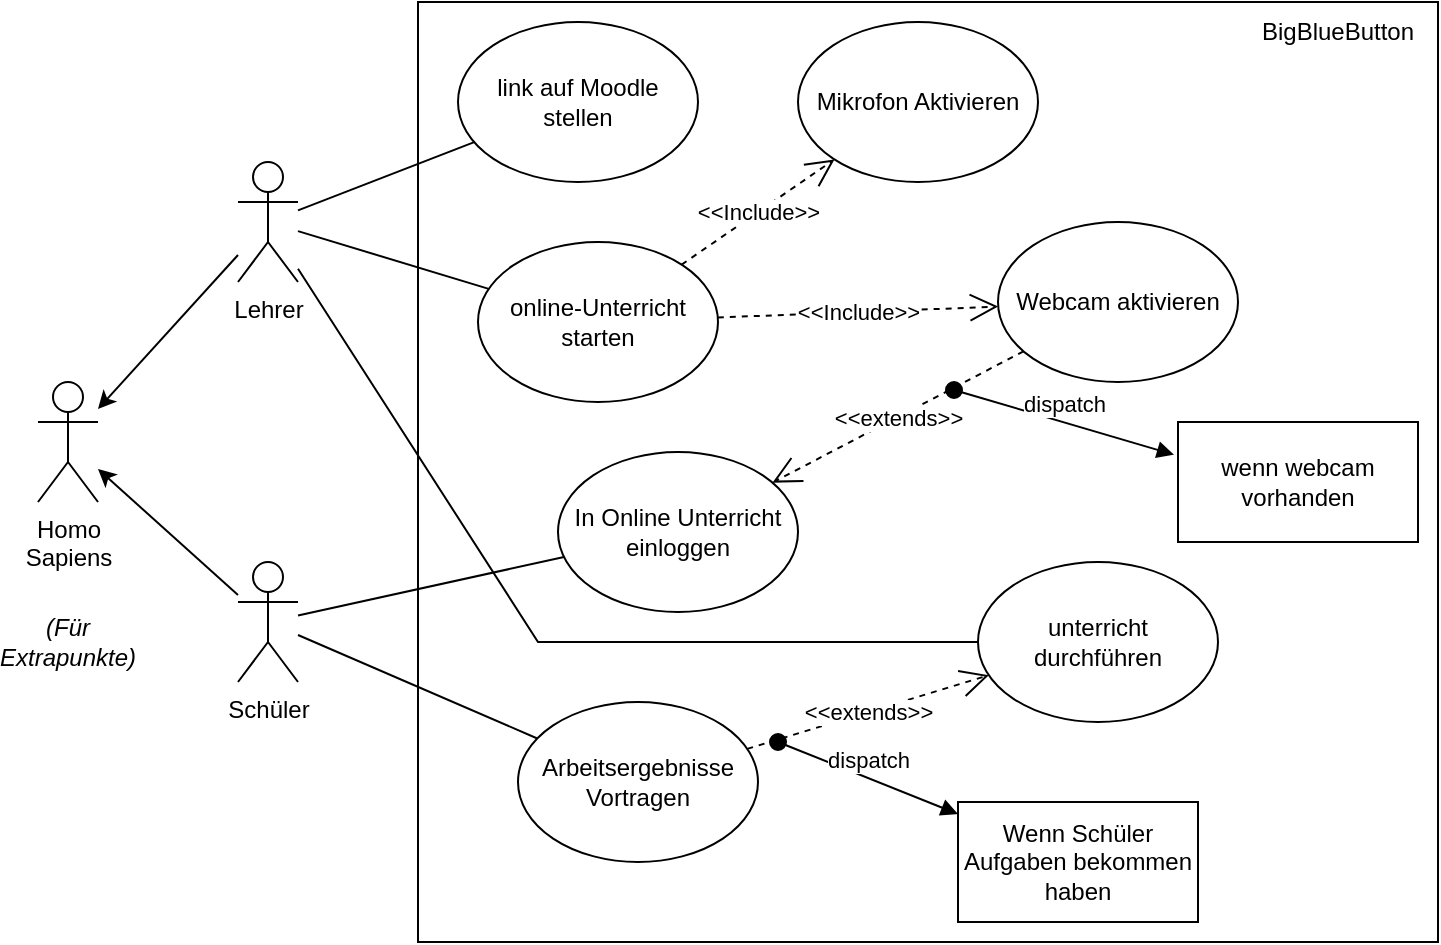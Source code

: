 <mxfile version="22.1.18" type="device">
  <diagram id="gkjEUp6WCxHkKjdCkwor" name="Seite-1">
    <mxGraphModel dx="1436" dy="606" grid="1" gridSize="10" guides="1" tooltips="1" connect="1" arrows="1" fold="1" page="0" pageScale="1" pageWidth="827" pageHeight="1169" background="none" math="0" shadow="0">
      <root>
        <mxCell id="0" />
        <mxCell id="1" parent="0" />
        <mxCell id="AxnjDYlnfrmsoMh61kGt-1" value="" style="rounded=0;whiteSpace=wrap;html=1;fillOpacity=0;editable=0;movable=1;resizable=1;rotatable=1;deletable=1;locked=0;connectable=0;" parent="1" vertex="1">
          <mxGeometry x="170" y="70" width="510" height="470" as="geometry" />
        </mxCell>
        <mxCell id="AxnjDYlnfrmsoMh61kGt-23" value="Lehrer" style="shape=umlActor;verticalLabelPosition=bottom;verticalAlign=top;html=1;outlineConnect=0;rounded=0;" parent="1" vertex="1">
          <mxGeometry x="80" y="150" width="30" height="60" as="geometry" />
        </mxCell>
        <mxCell id="AxnjDYlnfrmsoMh61kGt-24" value="Schüler" style="shape=umlActor;verticalLabelPosition=bottom;verticalAlign=top;html=1;outlineConnect=0;rounded=0;" parent="1" vertex="1">
          <mxGeometry x="80" y="350" width="30" height="60" as="geometry" />
        </mxCell>
        <mxCell id="AxnjDYlnfrmsoMh61kGt-25" value="Mikrofon Aktivieren" style="ellipse;whiteSpace=wrap;html=1;rounded=0;" parent="1" vertex="1">
          <mxGeometry x="360" y="80" width="120" height="80" as="geometry" />
        </mxCell>
        <mxCell id="AxnjDYlnfrmsoMh61kGt-27" value="Webcam aktivieren" style="ellipse;whiteSpace=wrap;html=1;rounded=0;" parent="1" vertex="1">
          <mxGeometry x="460" y="180" width="120" height="80" as="geometry" />
        </mxCell>
        <mxCell id="AxnjDYlnfrmsoMh61kGt-28" value="online-Unterricht starten" style="ellipse;whiteSpace=wrap;html=1;rounded=0;" parent="1" vertex="1">
          <mxGeometry x="200" y="190" width="120" height="80" as="geometry" />
        </mxCell>
        <mxCell id="AxnjDYlnfrmsoMh61kGt-29" value="In Online Unterricht einloggen" style="ellipse;whiteSpace=wrap;html=1;rounded=0;" parent="1" vertex="1">
          <mxGeometry x="240" y="295" width="120" height="80" as="geometry" />
        </mxCell>
        <mxCell id="AxnjDYlnfrmsoMh61kGt-30" value="" style="endArrow=none;html=1;rounded=0;" parent="1" source="AxnjDYlnfrmsoMh61kGt-24" target="AxnjDYlnfrmsoMh61kGt-29" edge="1">
          <mxGeometry width="50" height="50" relative="1" as="geometry">
            <mxPoint x="60" y="510" as="sourcePoint" />
            <mxPoint x="110" y="460" as="targetPoint" />
          </mxGeometry>
        </mxCell>
        <mxCell id="AxnjDYlnfrmsoMh61kGt-35" value="&amp;lt;&amp;lt;Include&amp;gt;&amp;gt;" style="endArrow=open;endSize=12;dashed=1;html=1;rounded=0;" parent="1" source="AxnjDYlnfrmsoMh61kGt-28" target="AxnjDYlnfrmsoMh61kGt-27" edge="1">
          <mxGeometry width="160" relative="1" as="geometry">
            <mxPoint x="460" y="130" as="sourcePoint" />
            <mxPoint x="610" y="110" as="targetPoint" />
          </mxGeometry>
        </mxCell>
        <mxCell id="AxnjDYlnfrmsoMh61kGt-36" value="link auf Moodle stellen" style="ellipse;whiteSpace=wrap;html=1;rounded=0;" parent="1" vertex="1">
          <mxGeometry x="190" y="80" width="120" height="80" as="geometry" />
        </mxCell>
        <mxCell id="AxnjDYlnfrmsoMh61kGt-37" value="" style="endArrow=none;html=1;rounded=0;" parent="1" source="AxnjDYlnfrmsoMh61kGt-23" target="AxnjDYlnfrmsoMh61kGt-36" edge="1">
          <mxGeometry width="50" height="50" relative="1" as="geometry">
            <mxPoint x="-50" y="350" as="sourcePoint" />
            <mxPoint y="300" as="targetPoint" />
            <Array as="points" />
          </mxGeometry>
        </mxCell>
        <mxCell id="AxnjDYlnfrmsoMh61kGt-38" value="" style="endArrow=none;html=1;rounded=0;" parent="1" source="AxnjDYlnfrmsoMh61kGt-23" target="AxnjDYlnfrmsoMh61kGt-28" edge="1">
          <mxGeometry width="50" height="50" relative="1" as="geometry">
            <mxPoint x="20" y="250" as="sourcePoint" />
            <mxPoint x="30" y="270" as="targetPoint" />
          </mxGeometry>
        </mxCell>
        <mxCell id="AxnjDYlnfrmsoMh61kGt-39" value="&amp;lt;&amp;lt;Include&amp;gt;&amp;gt;" style="endArrow=open;endSize=12;dashed=1;html=1;rounded=0;" parent="1" source="AxnjDYlnfrmsoMh61kGt-28" target="AxnjDYlnfrmsoMh61kGt-25" edge="1">
          <mxGeometry x="-0.0" width="160" relative="1" as="geometry">
            <mxPoint x="559" y="209" as="sourcePoint" />
            <mxPoint x="388" y="150" as="targetPoint" />
            <mxPoint as="offset" />
          </mxGeometry>
        </mxCell>
        <mxCell id="AxnjDYlnfrmsoMh61kGt-41" value="&amp;lt;&amp;lt;extends&amp;gt;&amp;gt;" style="endArrow=open;endSize=12;dashed=1;html=1;rounded=0;" parent="1" source="AxnjDYlnfrmsoMh61kGt-27" target="AxnjDYlnfrmsoMh61kGt-29" edge="1">
          <mxGeometry x="-0.0" width="160" relative="1" as="geometry">
            <mxPoint x="392" y="271" as="sourcePoint" />
            <mxPoint x="557" y="209" as="targetPoint" />
            <mxPoint as="offset" />
          </mxGeometry>
        </mxCell>
        <mxCell id="AxnjDYlnfrmsoMh61kGt-42" value="dispatch" style="html=1;verticalAlign=bottom;startArrow=oval;startFill=1;endArrow=block;startSize=8;curved=0;rounded=0;" parent="1" edge="1">
          <mxGeometry width="60" relative="1" as="geometry">
            <mxPoint x="438" y="264" as="sourcePoint" />
            <mxPoint x="548" y="296.353" as="targetPoint" />
          </mxGeometry>
        </mxCell>
        <mxCell id="AxnjDYlnfrmsoMh61kGt-43" value="wenn webcam vorhanden" style="rounded=0;whiteSpace=wrap;html=1;" parent="1" vertex="1">
          <mxGeometry x="550" y="280" width="120" height="60" as="geometry" />
        </mxCell>
        <mxCell id="AxnjDYlnfrmsoMh61kGt-44" value="unterricht &lt;br&gt;durchführen" style="ellipse;whiteSpace=wrap;html=1;rounded=0;" parent="1" vertex="1">
          <mxGeometry x="450" y="350" width="120" height="80" as="geometry" />
        </mxCell>
        <mxCell id="AxnjDYlnfrmsoMh61kGt-45" value="" style="endArrow=none;html=1;rounded=0;" parent="1" source="AxnjDYlnfrmsoMh61kGt-23" target="AxnjDYlnfrmsoMh61kGt-44" edge="1">
          <mxGeometry width="50" height="50" relative="1" as="geometry">
            <mxPoint x="-40" y="320" as="sourcePoint" />
            <mxPoint x="10" y="270" as="targetPoint" />
            <Array as="points">
              <mxPoint x="230" y="390" />
            </Array>
          </mxGeometry>
        </mxCell>
        <mxCell id="AxnjDYlnfrmsoMh61kGt-46" value="Homo&lt;br&gt;Sapiens" style="shape=umlActor;verticalLabelPosition=bottom;verticalAlign=top;html=1;outlineConnect=0;rounded=0;" parent="1" vertex="1">
          <mxGeometry x="-20" y="260" width="30" height="60" as="geometry" />
        </mxCell>
        <mxCell id="AxnjDYlnfrmsoMh61kGt-47" value="" style="endArrow=classic;html=1;rounded=0;" parent="1" source="AxnjDYlnfrmsoMh61kGt-24" target="AxnjDYlnfrmsoMh61kGt-46" edge="1">
          <mxGeometry width="50" height="50" relative="1" as="geometry">
            <mxPoint x="30" y="370" as="sourcePoint" />
            <mxPoint x="80" y="320" as="targetPoint" />
          </mxGeometry>
        </mxCell>
        <mxCell id="AxnjDYlnfrmsoMh61kGt-48" value="" style="endArrow=classic;html=1;rounded=0;" parent="1" source="AxnjDYlnfrmsoMh61kGt-23" target="AxnjDYlnfrmsoMh61kGt-46" edge="1">
          <mxGeometry width="50" height="50" relative="1" as="geometry">
            <mxPoint x="40" y="330" as="sourcePoint" />
            <mxPoint x="90" y="280" as="targetPoint" />
          </mxGeometry>
        </mxCell>
        <mxCell id="AxnjDYlnfrmsoMh61kGt-52" value="Arbeitsergebnisse Vortragen" style="ellipse;whiteSpace=wrap;html=1;rounded=0;" parent="1" vertex="1">
          <mxGeometry x="220" y="420" width="120" height="80" as="geometry" />
        </mxCell>
        <mxCell id="AxnjDYlnfrmsoMh61kGt-54" value="Wenn Schüler Aufgaben bekommen haben" style="rounded=0;whiteSpace=wrap;html=1;" parent="1" vertex="1">
          <mxGeometry x="440" y="470" width="120" height="60" as="geometry" />
        </mxCell>
        <mxCell id="AxnjDYlnfrmsoMh61kGt-56" value="&amp;lt;&amp;lt;extends&amp;gt;&amp;gt;" style="endArrow=open;endSize=12;dashed=1;html=1;rounded=0;" parent="1" source="AxnjDYlnfrmsoMh61kGt-52" target="AxnjDYlnfrmsoMh61kGt-44" edge="1">
          <mxGeometry x="-0.0" width="160" relative="1" as="geometry">
            <mxPoint x="321" y="420" as="sourcePoint" />
            <mxPoint x="329" y="180" as="targetPoint" />
            <mxPoint as="offset" />
          </mxGeometry>
        </mxCell>
        <mxCell id="AxnjDYlnfrmsoMh61kGt-57" value="dispatch" style="html=1;verticalAlign=bottom;startArrow=oval;startFill=1;endArrow=block;startSize=8;curved=0;rounded=0;" parent="1" target="AxnjDYlnfrmsoMh61kGt-54" edge="1">
          <mxGeometry width="60" relative="1" as="geometry">
            <mxPoint x="350" y="440" as="sourcePoint" />
            <mxPoint x="605" y="660" as="targetPoint" />
          </mxGeometry>
        </mxCell>
        <mxCell id="AxnjDYlnfrmsoMh61kGt-58" value="" style="endArrow=none;html=1;rounded=0;" parent="1" source="AxnjDYlnfrmsoMh61kGt-24" target="AxnjDYlnfrmsoMh61kGt-52" edge="1">
          <mxGeometry width="50" height="50" relative="1" as="geometry">
            <mxPoint x="60" y="620" as="sourcePoint" />
            <mxPoint x="110" y="570" as="targetPoint" />
          </mxGeometry>
        </mxCell>
        <mxCell id="AxnjDYlnfrmsoMh61kGt-59" value="BigBlueButton" style="text;html=1;strokeColor=none;fillColor=none;align=center;verticalAlign=middle;whiteSpace=wrap;rounded=0;" parent="1" vertex="1">
          <mxGeometry x="600" y="70" width="60" height="30" as="geometry" />
        </mxCell>
        <mxCell id="VDXBRnPkjGSCk3aptUOR-1" value="&lt;i style=&quot;&quot;&gt;(Für Extrapunkte)&lt;/i&gt;" style="text;html=1;strokeColor=none;fillColor=none;align=center;verticalAlign=middle;whiteSpace=wrap;rounded=0;" vertex="1" parent="1">
          <mxGeometry x="-35" y="375" width="60" height="30" as="geometry" />
        </mxCell>
      </root>
    </mxGraphModel>
  </diagram>
</mxfile>

